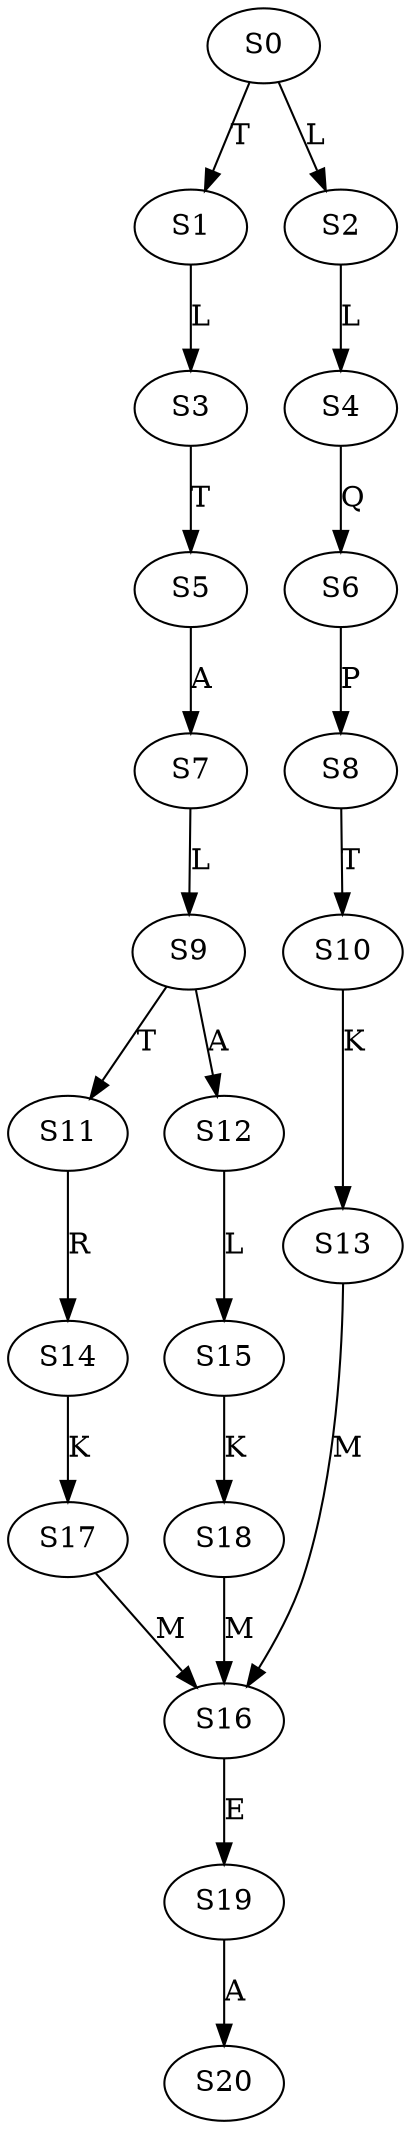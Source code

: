 strict digraph  {
	S0 -> S1 [ label = T ];
	S0 -> S2 [ label = L ];
	S1 -> S3 [ label = L ];
	S2 -> S4 [ label = L ];
	S3 -> S5 [ label = T ];
	S4 -> S6 [ label = Q ];
	S5 -> S7 [ label = A ];
	S6 -> S8 [ label = P ];
	S7 -> S9 [ label = L ];
	S8 -> S10 [ label = T ];
	S9 -> S11 [ label = T ];
	S9 -> S12 [ label = A ];
	S10 -> S13 [ label = K ];
	S11 -> S14 [ label = R ];
	S12 -> S15 [ label = L ];
	S13 -> S16 [ label = M ];
	S14 -> S17 [ label = K ];
	S15 -> S18 [ label = K ];
	S16 -> S19 [ label = E ];
	S17 -> S16 [ label = M ];
	S18 -> S16 [ label = M ];
	S19 -> S20 [ label = A ];
}
